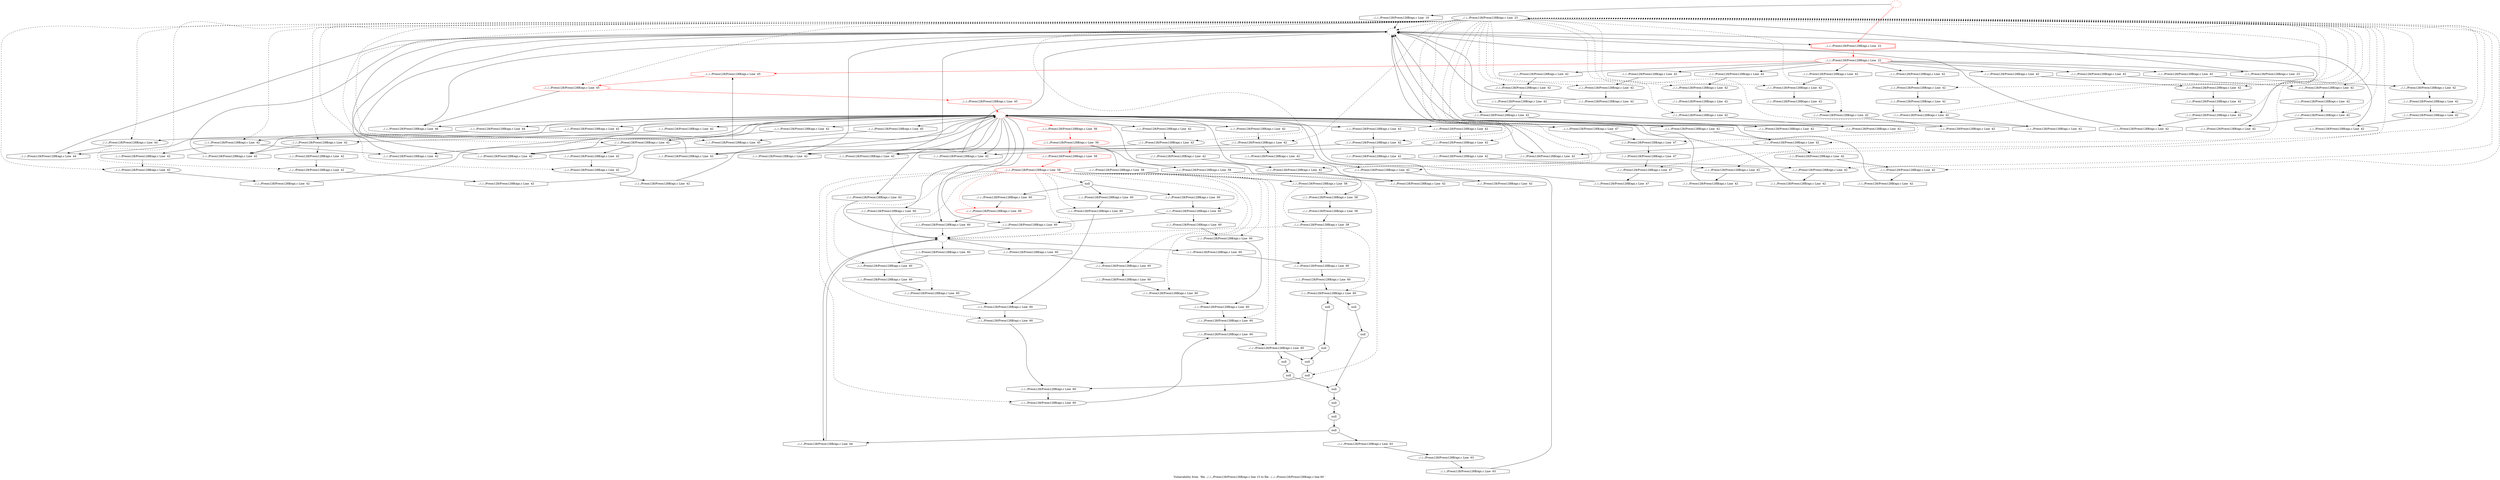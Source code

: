 digraph "Vulnerability from 'file ../../../Preon128/Preon128B/api.c line 15 to file ../../../Preon128/Preon128B/api.c line 60 '  "{
label="Vulnerability from  'file ../../../Preon128/Preon128B/api.c line 15 to file ../../../Preon128/Preon128B/api.c line 60 ' ";
node_3002[shape=ellipse,style=solid,label="../../../Preon128/Preon128B/api.c Line  23"]
node_2997[shape=ellipse,style=dashed,label=""]
"node_3002"->"node_2997" [style=dashed]
node_3084[shape=ellipse,style=solid,label="../../../Preon128/Preon128B/api.c Line  42"]
"node_3002"->"node_3084" [style=dashed]
node_3091[shape=ellipse,style=solid,label="../../../Preon128/Preon128B/api.c Line  44"]
"node_3002"->"node_3091" [style=dashed]
node_3071[shape=ellipse,style=solid,label="../../../Preon128/Preon128B/api.c Line  42"]
"node_3002"->"node_3071" [style=dashed]
node_3035[shape=ellipse,style=solid,label="../../../Preon128/Preon128B/api.c Line  42"]
"node_3002"->"node_3035" [style=dashed]
node_3094[shape=ellipse,style=solid,label="../../../Preon128/Preon128B/api.c Line  45"]
"node_3002"->"node_3094" [style=dashed]
node_3026[shape=ellipse,style=solid,label="../../../Preon128/Preon128B/api.c Line  42"]
"node_3002"->"node_3026" [style=dashed]
node_3080[shape=ellipse,style=solid,label="../../../Preon128/Preon128B/api.c Line  42"]
"node_3002"->"node_3080" [style=dashed]
node_3008[shape=ellipse,style=solid,label="../../../Preon128/Preon128B/api.c Line  42"]
"node_3002"->"node_3008" [style=dashed]
node_3073[shape=ellipse,style=solid,label="../../../Preon128/Preon128B/api.c Line  42"]
"node_3002"->"node_3073" [style=dashed]
node_3006[shape=ellipse,style=solid,label="../../../Preon128/Preon128B/api.c Line  42"]
"node_3002"->"node_3006" [style=dashed]
node_3040[shape=ellipse,style=solid,label="../../../Preon128/Preon128B/api.c Line  42"]
"node_3002"->"node_3040" [style=dashed]
node_3028[shape=ellipse,style=solid,label="../../../Preon128/Preon128B/api.c Line  42"]
"node_3002"->"node_3028" [style=dashed]
node_3096[shape=ellipse,style=solid,label="../../../Preon128/Preon128B/api.c Line  45", color=red]
"node_3002"->"node_3096" [style=dashed]
node_3051[shape=ellipse,style=solid,label="../../../Preon128/Preon128B/api.c Line  42"]
"node_3002"->"node_3051" [style=dashed]
node_3004[shape=ellipse,style=solid,label="../../../Preon128/Preon128B/api.c Line  42"]
"node_3002"->"node_3004" [style=dashed]
node_3100[shape=ellipse,style=solid,label="../../../Preon128/Preon128B/api.c Line  47"]
"node_3002"->"node_3100" [style=dashed]
node_3102[shape=ellipse,style=solid,label="../../../Preon128/Preon128B/api.c Line  47"]
"node_3002"->"node_3102" [style=dashed]
node_3042[shape=ellipse,style=solid,label="../../../Preon128/Preon128B/api.c Line  42"]
"node_3002"->"node_3042" [style=dashed]
node_3017[shape=ellipse,style=solid,label="../../../Preon128/Preon128B/api.c Line  42"]
"node_3002"->"node_3017" [style=dashed]
node_3015[shape=ellipse,style=solid,label="../../../Preon128/Preon128B/api.c Line  42"]
"node_3002"->"node_3015" [style=dashed]
node_3082[shape=ellipse,style=solid,label="../../../Preon128/Preon128B/api.c Line  42"]
"node_3002"->"node_3082" [style=dashed]
node_3013[shape=ellipse,style=solid,label="../../../Preon128/Preon128B/api.c Line  42"]
"node_3002"->"node_3013" [style=dashed]
node_3053[shape=ellipse,style=solid,label="../../../Preon128/Preon128B/api.c Line  42"]
"node_3002"->"node_3053" [style=dashed]
node_3069[shape=ellipse,style=solid,label="../../../Preon128/Preon128B/api.c Line  42"]
"node_3002"->"node_3069" [style=dashed]
node_3062[shape=ellipse,style=solid,label="../../../Preon128/Preon128B/api.c Line  42"]
"node_3002"->"node_3062" [style=dashed]
node_3019[shape=ellipse,style=solid,label="../../../Preon128/Preon128B/api.c Line  42"]
"node_3002"->"node_3019" [style=dashed]
node_3024[shape=ellipse,style=solid,label="../../../Preon128/Preon128B/api.c Line  42"]
"node_3002"->"node_3024" [style=dashed]
node_3037[shape=ellipse,style=solid,label="../../../Preon128/Preon128B/api.c Line  42"]
"node_3002"->"node_3037" [style=dashed]
node_3030[shape=ellipse,style=solid,label="../../../Preon128/Preon128B/api.c Line  42"]
"node_3002"->"node_3030" [style=dashed]
node_3064[shape=ellipse,style=solid,label="../../../Preon128/Preon128B/api.c Line  42"]
"node_3002"->"node_3064" [style=dashed]
node_3049[shape=ellipse,style=solid,label="../../../Preon128/Preon128B/api.c Line  42"]
"node_3002"->"node_3049" [style=dashed]
node_3075[shape=ellipse,style=solid,label="../../../Preon128/Preon128B/api.c Line  42"]
"node_3002"->"node_3075" [style=dashed]
node_3086[shape=ellipse,style=solid,label="../../../Preon128/Preon128B/api.c Line  42"]
"node_3002"->"node_3086" [style=dashed]
node_3060[shape=ellipse,style=solid,label="../../../Preon128/Preon128B/api.c Line  42"]
"node_3002"->"node_3060" [style=dashed]
node_3047[shape=ellipse,style=solid,label="../../../Preon128/Preon128B/api.c Line  42"]
"node_3002"->"node_3047" [style=dashed]
node_3058[shape=ellipse,style=solid,label="../../../Preon128/Preon128B/api.c Line  42"]
"node_3002"->"node_3058" [style=dashed]
node_3001[shape=doubleoctagon,style=solid,label="../../../Preon128/Preon128B/api.c Line  22", color=red]
node_3000[shape=ellipse,style=solid,label="../../../Preon128/Preon128B/api.c Line  22", color=red]
"node_3001"->"node_3000" [color=red]
node_3003[shape=octagon,style=solid,label="../../../Preon128/Preon128B/api.c Line  23"]
"node_3000"->"node_3003"
node_3036[shape=octagon,style=solid,label="../../../Preon128/Preon128B/api.c Line  42"]
"node_3000"->"node_3036"
node_3005[shape=octagon,style=solid,label="../../../Preon128/Preon128B/api.c Line  42"]
"node_3000"->"node_3005"
node_3097[shape=octagon,style=solid,label="../../../Preon128/Preon128B/api.c Line  45", color=red]
"node_3000"->"node_3097" [color=red]
node_3070[shape=octagon,style=solid,label="../../../Preon128/Preon128B/api.c Line  42"]
"node_3000"->"node_3070"
node_3025[shape=octagon,style=solid,label="../../../Preon128/Preon128B/api.c Line  42"]
"node_3000"->"node_3025"
node_3081[shape=octagon,style=solid,label="../../../Preon128/Preon128B/api.c Line  42"]
"node_3000"->"node_3081"
node_3014[shape=octagon,style=solid,label="../../../Preon128/Preon128B/api.c Line  42"]
"node_3000"->"node_3014"
node_3048[shape=octagon,style=solid,label="../../../Preon128/Preon128B/api.c Line  42"]
"node_3000"->"node_3048"
node_3059[shape=octagon,style=solid,label="../../../Preon128/Preon128B/api.c Line  42"]
"node_3000"->"node_3059"
node_2999[shape=ellipse,style=dashed,label="", color=red]
"node_2999"->"node_3001" [color=red]
node_2998[shape=octagon,style=solid,label="../../../Preon128/Preon128B/api.c Line  19"]
"node_2999"->"node_2998"
"node_2998"->"node_2997"
"node_2997"->"node_3001"
node_2996[shape=ellipse,style=dashed,label="", color=red]
node_3067[shape=octagon,style=solid,label="../../../Preon128/Preon128B/api.c Line  42"]
"node_2996"->"node_3067"
node_3089[shape=octagon,style=solid,label="../../../Preon128/Preon128B/api.c Line  42"]
"node_2996"->"node_3089"
node_3092[shape=octagon,style=solid,label="../../../Preon128/Preon128B/api.c Line  44"]
"node_2996"->"node_3092"
node_3093[shape=octagon,style=solid,label="../../../Preon128/Preon128B/api.c Line  44"]
"node_2996"->"node_3093"
node_3078[shape=octagon,style=solid,label="../../../Preon128/Preon128B/api.c Line  42"]
"node_2996"->"node_3078"
node_3007[shape=octagon,style=solid,label="../../../Preon128/Preon128B/api.c Line  42"]
"node_2996"->"node_3007"
node_3134[shape=octagon,style=solid,label="../../../Preon128/Preon128B/api.c Line  60"]
"node_2996"->"node_3134"
node_3074[shape=octagon,style=solid,label="../../../Preon128/Preon128B/api.c Line  42"]
"node_2996"->"node_3074"
node_3095[shape=octagon,style=solid,label="../../../Preon128/Preon128B/api.c Line  45"]
"node_2996"->"node_3095"
node_3159[shape=octagon,style=solid,label="../../../Preon128/Preon128B/api.c Line  62"]
"node_2996"->"node_3159"
node_3011[shape=octagon,style=solid,label="../../../Preon128/Preon128B/api.c Line  42"]
"node_2996"->"node_3011"
node_3041[shape=octagon,style=solid,label="../../../Preon128/Preon128B/api.c Line  42"]
"node_2996"->"node_3041"
node_3052[shape=octagon,style=solid,label="../../../Preon128/Preon128B/api.c Line  42"]
"node_2996"->"node_3052"
node_3099[shape=octagon,style=solid,label="../../../Preon128/Preon128B/api.c Line  46"]
"node_2996"->"node_3099"
node_3101[shape=octagon,style=solid,label="../../../Preon128/Preon128B/api.c Line  47"]
"node_2996"->"node_3101"
node_3018[shape=octagon,style=solid,label="../../../Preon128/Preon128B/api.c Line  42"]
"node_2996"->"node_3018"
node_3045[shape=octagon,style=solid,label="../../../Preon128/Preon128B/api.c Line  42"]
"node_2996"->"node_3045"
node_3105[shape=octagon,style=solid,label="../../../Preon128/Preon128B/api.c Line  56", color=red]
"node_2996"->"node_3105" [color=red]
node_3029[shape=octagon,style=solid,label="../../../Preon128/Preon128B/api.c Line  42"]
"node_2996"->"node_3029"
node_3113[shape=octagon,style=solid,label="../../../Preon128/Preon128B/api.c Line  60"]
"node_2996"->"node_3113"
node_3085[shape=octagon,style=solid,label="../../../Preon128/Preon128B/api.c Line  42"]
"node_2996"->"node_3085"
node_3033[shape=octagon,style=solid,label="../../../Preon128/Preon128B/api.c Line  42"]
"node_2996"->"node_3033"
node_3150[shape=octagon,style=solid,label="../../../Preon128/Preon128B/api.c Line  60"]
"node_2996"->"node_3150"
node_3056[shape=octagon,style=solid,label="../../../Preon128/Preon128B/api.c Line  42"]
"node_2996"->"node_3056"
node_3063[shape=octagon,style=solid,label="../../../Preon128/Preon128B/api.c Line  42"]
"node_2996"->"node_3063"
node_3022[shape=octagon,style=solid,label="../../../Preon128/Preon128B/api.c Line  42"]
"node_2996"->"node_3022"
node_3137[shape=ellipse,style=solid,label="null"]
node_3136[shape=octagon,style=solid,label="../../../Preon128/Preon128B/api.c Line  60"]
"node_3137"->"node_3136"
node_3152[shape=octagon,style=solid,label="../../../Preon128/Preon128B/api.c Line  60"]
"node_3137"->"node_3152"
node_3141[shape=octagon,style=solid,label="../../../Preon128/Preon128B/api.c Line  60"]
"node_3137"->"node_3141"
node_3138[shape=ellipse,style=solid,label="../../../Preon128/Preon128B/api.c Line  60"]
node_3129[shape=octagon,style=solid,label="../../../Preon128/Preon128B/api.c Line  60"]
"node_3138"->"node_3129"
"node_3067"->"node_2997"
node_3068[shape=octagon,style=solid,label="../../../Preon128/Preon128B/api.c Line  42"]
"node_3068"->"node_2997"
node_3034[shape=octagon,style=solid,label="../../../Preon128/Preon128B/api.c Line  42"]
"node_3034"->"node_2997"
"node_3089"->"node_2997"
node_3090[shape=octagon,style=solid,label="../../../Preon128/Preon128B/api.c Line  42"]
"node_3090"->"node_2997"
node_3145[shape=octagon,style=solid,label="../../../Preon128/Preon128B/api.c Line  60"]
node_3144[shape=ellipse,style=solid,label="../../../Preon128/Preon128B/api.c Line  60"]
"node_3145"->"node_3144"
node_3146[shape=ellipse,style=solid,label="../../../Preon128/Preon128B/api.c Line  60"]
"node_3146"->"node_3145"
node_3153[shape=ellipse,style=solid,label="null"]
node_3143[shape=octagon,style=solid,label="../../../Preon128/Preon128B/api.c Line  60"]
"node_3153"->"node_3143"
node_3154[shape=octagon,style=solid,label="null"]
"node_3154"->"node_3153"
node_3039[shape=octagon,style=solid,label="../../../Preon128/Preon128B/api.c Line  47"]
"node_3039"->"node_2996"
node_3050[shape=octagon,style=solid,label="../../../Preon128/Preon128B/api.c Line  42"]
"node_3050"->"node_3049"
"node_3084"->"node_3089"
node_3087[shape=octagon,style=solid,label="../../../Preon128/Preon128B/api.c Line  42"]
"node_3084"->"node_3087"
"node_3091"->"node_3093"
"node_3092"->"node_3091"
node_3079[shape=octagon,style=solid,label="../../../Preon128/Preon128B/api.c Line  42"]
"node_3071"->"node_3079"
node_3157[shape=ellipse,style=solid,label="null"]
node_3161[shape=octagon,style=solid,label="../../../Preon128/Preon128B/api.c Line  63"]
"node_3157"->"node_3161"
node_3163[shape=octagon,style=solid,label="../../../Preon128/Preon128B/api.c Line  64"]
"node_3157"->"node_3163"
node_3158[shape=octagon,style=solid,label="null"]
"node_3158"->"node_3157"
"node_3003"->"node_3002"
node_3038[shape=octagon,style=solid,label="../../../Preon128/Preon128B/api.c Line  42"]
"node_3035"->"node_3038"
node_3010[shape=octagon,style=solid,label="../../../Preon128/Preon128B/api.c Line  42"]
"node_3010"->"node_2996"
"node_3093"->"node_2997"
"node_3094"->"node_3097"
"node_3026"->"node_3034"
node_3009[shape=octagon,style=solid,label="../../../Preon128/Preon128B/api.c Line  42"]
"node_3009"->"node_3008"
node_3083[shape=octagon,style=solid,label="../../../Preon128/Preon128B/api.c Line  42"]
"node_3080"->"node_3083"
node_3032[shape=octagon,style=solid,label="../../../Preon128/Preon128B/api.c Line  42"]
"node_3032"->"node_2996"
"node_3036"->"node_3035"
"node_3008"->"node_3010"
node_3072[shape=octagon,style=solid,label="../../../Preon128/Preon128B/api.c Line  42"]
"node_3072"->"node_3071"
node_3135[shape=ellipse,style=solid,label="../../../Preon128/Preon128B/api.c Line  60", color=red]
"node_3135"->"node_3134"
"node_3136"->"node_3135"
node_3147[shape=octagon,style=solid,label="../../../Preon128/Preon128B/api.c Line  60"]
"node_3147"->"node_3146"
node_3148[shape=ellipse,style=solid,label="../../../Preon128/Preon128B/api.c Line  60"]
"node_3148"->"node_3147"
node_3139[shape=octagon,style=solid,label="../../../Preon128/Preon128B/api.c Line  60"]
"node_3139"->"node_3138"
node_3140[shape=ellipse,style=solid,label="../../../Preon128/Preon128B/api.c Line  60"]
"node_3140"->"node_3139"
"node_3140"->"node_3150"
"node_3087"->"node_3086"
node_3088[shape=octagon,style=solid,label="../../../Preon128/Preon128B/api.c Line  42"]
"node_3088"->"node_2996"
"node_3073"->"node_3078"
node_3076[shape=octagon,style=solid,label="../../../Preon128/Preon128B/api.c Line  42"]
"node_3073"->"node_3076"
"node_3078"->"node_2997"
node_3027[shape=octagon,style=solid,label="../../../Preon128/Preon128B/api.c Line  42"]
"node_3027"->"node_3026"
"node_3007"->"node_3006"
node_3044[shape=octagon,style=solid,label="../../../Preon128/Preon128B/api.c Line  42"]
"node_3044"->"node_2996"
"node_3006"->"node_3009"
"node_3006"->"node_3011"
"node_3005"->"node_3004"
node_3133[shape=octagon,style=solid,label="../../../Preon128/Preon128B/api.c Line  60"]
node_3132[shape=ellipse,style=solid,label="../../../Preon128/Preon128B/api.c Line  60"]
"node_3133"->"node_3132"
node_3112[shape=ellipse,style=dashed,label=""]
"node_3134"->"node_3112"
node_3142[shape=ellipse,style=solid,label="../../../Preon128/Preon128B/api.c Line  60"]
"node_3143"->"node_3142"
"node_3144"->"node_3143"
node_3031[shape=octagon,style=solid,label="../../../Preon128/Preon128B/api.c Line  42"]
"node_3031"->"node_3030"
"node_3040"->"node_3045"
node_3043[shape=octagon,style=solid,label="../../../Preon128/Preon128B/api.c Line  42"]
"node_3040"->"node_3043"
"node_3074"->"node_3073"
"node_3028"->"node_3031"
"node_3028"->"node_3033"
"node_3095"->"node_3094"
node_3098[shape=octagon,style=solid,label="../../../Preon128/Preon128B/api.c Line  45", color=red]
"node_3096"->"node_3098" [color=red]
"node_3096"->"node_3099"
"node_3159"->"node_3112"
node_3160[shape=ellipse,style=solid,label="../../../Preon128/Preon128B/api.c Line  63"]
node_3162[shape=octagon,style=solid,label="../../../Preon128/Preon128B/api.c Line  63"]
"node_3160"->"node_3162"
node_3065[shape=octagon,style=solid,label="../../../Preon128/Preon128B/api.c Line  42"]
"node_3065"->"node_3064"
node_3054[shape=octagon,style=solid,label="../../../Preon128/Preon128B/api.c Line  42"]
"node_3051"->"node_3054"
"node_3051"->"node_3056"
"node_3097"->"node_3096" [color=red]
"node_3098"->"node_2996" [color=red]
"node_3070"->"node_3069"
node_3012[shape=octagon,style=solid,label="../../../Preon128/Preon128B/api.c Line  42"]
"node_3004"->"node_3012"
"node_3011"->"node_2997"
"node_3025"->"node_3024"
"node_3041"->"node_3040"
"node_3052"->"node_3051"
"node_3099"->"node_2997"
node_3103[shape=octagon,style=solid,label="../../../Preon128/Preon128B/api.c Line  47"]
"node_3100"->"node_3103"
"node_3101"->"node_3100"
"node_3102"->"node_3039"
"node_3018"->"node_3017"
"node_3042"->"node_3044"
node_3077[shape=octagon,style=solid,label="../../../Preon128/Preon128B/api.c Line  42"]
"node_3077"->"node_2996"
node_3046[shape=octagon,style=solid,label="../../../Preon128/Preon128B/api.c Line  42"]
"node_3046"->"node_2997"
"node_3103"->"node_3102"
node_3104[shape=ellipse,style=solid,label="../../../Preon128/Preon128B/api.c Line  56", color=red]
node_3107[shape=octagon,style=solid,label="../../../Preon128/Preon128B/api.c Line  58"]
"node_3104"->"node_3107"
node_3109[shape=octagon,style=solid,label="../../../Preon128/Preon128B/api.c Line  58"]
"node_3104"->"node_3109"
node_3123[shape=octagon,style=solid,label="../../../Preon128/Preon128B/api.c Line  58", color=red]
"node_3104"->"node_3123" [color=red]
"node_3017"->"node_3022"
node_3020[shape=octagon,style=solid,label="../../../Preon128/Preon128B/api.c Line  42"]
"node_3017"->"node_3020"
node_3016[shape=octagon,style=solid,label="../../../Preon128/Preon128B/api.c Line  42"]
"node_3016"->"node_3015"
"node_3045"->"node_2997"
"node_3105"->"node_3104" [color=red]
node_3106[shape=ellipse,style=solid,label="../../../Preon128/Preon128B/api.c Line  58"]
node_3108[shape=ellipse,style=solid,label="../../../Preon128/Preon128B/api.c Line  58"]
"node_3106"->"node_3108" [style=dashed]
node_3110[shape=ellipse,style=solid,label="../../../Preon128/Preon128B/api.c Line  58"]
"node_3106"->"node_3110" [style=dashed]
"node_3107"->"node_3106"
node_3111[shape=octagon,style=solid,label="../../../Preon128/Preon128B/api.c Line  58"]
"node_3108"->"node_3111"
"node_3081"->"node_3080"
node_3023[shape=octagon,style=solid,label="../../../Preon128/Preon128B/api.c Line  42"]
"node_3015"->"node_3023"
"node_3161"->"node_3160"
"node_3162"->"node_2996"
"node_3082"->"node_3090"
"node_3014"->"node_3013"
"node_3109"->"node_3108"
"node_3110"->"node_3112" [style=dashed]
node_3114[shape=ellipse,style=solid,label="../../../Preon128/Preon128B/api.c Line  60"]
"node_3110"->"node_3114" [style=dashed]
node_3116[shape=ellipse,style=solid,label="../../../Preon128/Preon128B/api.c Line  60"]
"node_3110"->"node_3116" [style=dashed]
"node_3013"->"node_3016"
node_3155[shape=ellipse,style=solid,label="null"]
"node_3155"->"node_3158"
node_3156[shape=octagon,style=solid,label="null"]
"node_3156"->"node_3155"
node_3055[shape=octagon,style=solid,label="../../../Preon128/Preon128B/api.c Line  42"]
"node_3053"->"node_3055"
"node_3012"->"node_2997"
"node_3111"->"node_3110"
"node_3112"->"node_3133"
"node_3112"->"node_3163"
node_3115[shape=octagon,style=solid,label="../../../Preon128/Preon128B/api.c Line  60"]
"node_3112"->"node_3115"
node_3149[shape=octagon,style=solid,label="../../../Preon128/Preon128B/api.c Line  60"]
"node_3112"->"node_3149"
"node_3069"->"node_3072"
"node_3163"->"node_3112"
node_3061[shape=octagon,style=solid,label="../../../Preon128/Preon128B/api.c Line  42"]
"node_3061"->"node_3060"
node_3066[shape=octagon,style=solid,label="../../../Preon128/Preon128B/api.c Line  42"]
"node_3066"->"node_2996"
"node_3029"->"node_3028"
"node_3113"->"node_3112"
node_3117[shape=octagon,style=solid,label="../../../Preon128/Preon128B/api.c Line  60"]
"node_3114"->"node_3117"
"node_3062"->"node_3067"
"node_3062"->"node_3065"
node_3021[shape=octagon,style=solid,label="../../../Preon128/Preon128B/api.c Line  42"]
"node_3019"->"node_3021"
"node_3054"->"node_3053"
"node_3115"->"node_3114"
node_3119[shape=octagon,style=solid,label="null"]
"node_3116"->"node_3119"
node_3121[shape=octagon,style=solid,label="null"]
"node_3116"->"node_3121"
"node_3024"->"node_3027"
"node_3117"->"node_3116"
node_3118[shape=ellipse,style=solid,label="null"]
"node_3118"->"node_3156"
"node_3055"->"node_2996"
"node_3085"->"node_3084"
"node_3033"->"node_2997"
"node_3037"->"node_3046"
"node_3030"->"node_3032"
"node_3149"->"node_3148"
"node_3150"->"node_3112"
node_3151[shape=ellipse,style=solid,label="../../../Preon128/Preon128B/api.c Line  60"]
"node_3151"->"node_3145"
"node_3152"->"node_3151"
"node_3119"->"node_3118"
node_3120[shape=ellipse,style=solid,label="null"]
"node_3120"->"node_3154"
"node_3121"->"node_3120"
node_3122[shape=ellipse,style=solid,label="../../../Preon128/Preon128B/api.c Line  58", color=red]
"node_3122"->"node_3137" [style=dashed]
"node_3122"->"node_3138" [style=dashed]
"node_3122"->"node_3146" [style=dashed]
"node_3122"->"node_3153" [style=dashed]
"node_3122"->"node_3135" [color=red, style=dashed]
"node_3122"->"node_3148" [style=dashed]
"node_3122"->"node_3140" [style=dashed]
"node_3122"->"node_3144" [style=dashed]
"node_3122"->"node_3112" [style=dashed]
"node_3122"->"node_3151" [style=dashed]
node_3126[shape=ellipse,style=solid,label="../../../Preon128/Preon128B/api.c Line  60"]
"node_3122"->"node_3126" [style=dashed]
node_3128[shape=ellipse,style=solid,label="../../../Preon128/Preon128B/api.c Line  60"]
"node_3122"->"node_3128" [style=dashed]
node_3130[shape=ellipse,style=solid,label="../../../Preon128/Preon128B/api.c Line  60"]
"node_3122"->"node_3130" [style=dashed]
"node_3122"->"node_3132" [style=dashed]
"node_3122"->"node_3142" [style=dashed]
"node_3123"->"node_3122" [color=red]
node_3124[shape=ellipse,style=solid,label="null"]
"node_3124"->"node_3156"
"node_3064"->"node_3066"
"node_3056"->"node_2997"
node_3125[shape=octagon,style=solid,label="null"]
"node_3125"->"node_3124"
"node_3126"->"node_3154"
"node_3126"->"node_3125"
"node_3063"->"node_3062"
node_3127[shape=octagon,style=solid,label="../../../Preon128/Preon128B/api.c Line  60"]
"node_3127"->"node_3126"
"node_3128"->"node_3127"
"node_3043"->"node_3042"
"node_3129"->"node_3128"
"node_3130"->"node_3129"
node_3057[shape=octagon,style=solid,label="../../../Preon128/Preon128B/api.c Line  42"]
"node_3049"->"node_3057"
"node_3075"->"node_3077"
"node_3057"->"node_2997"
node_3131[shape=octagon,style=solid,label="../../../Preon128/Preon128B/api.c Line  60"]
"node_3131"->"node_3130"
"node_3132"->"node_3131"
"node_3023"->"node_2997"
"node_3022"->"node_2997"
"node_3048"->"node_3047"
"node_3079"->"node_2997"
"node_3021"->"node_2996"
"node_3076"->"node_3075"
"node_3086"->"node_3088"
"node_3060"->"node_3068"
"node_3020"->"node_3019"
"node_3083"->"node_3082"
"node_3047"->"node_3050"
"node_3038"->"node_3037"
"node_3141"->"node_3140"
"node_3142"->"node_3127"
"node_3059"->"node_3058"
"node_3058"->"node_3061"
}


